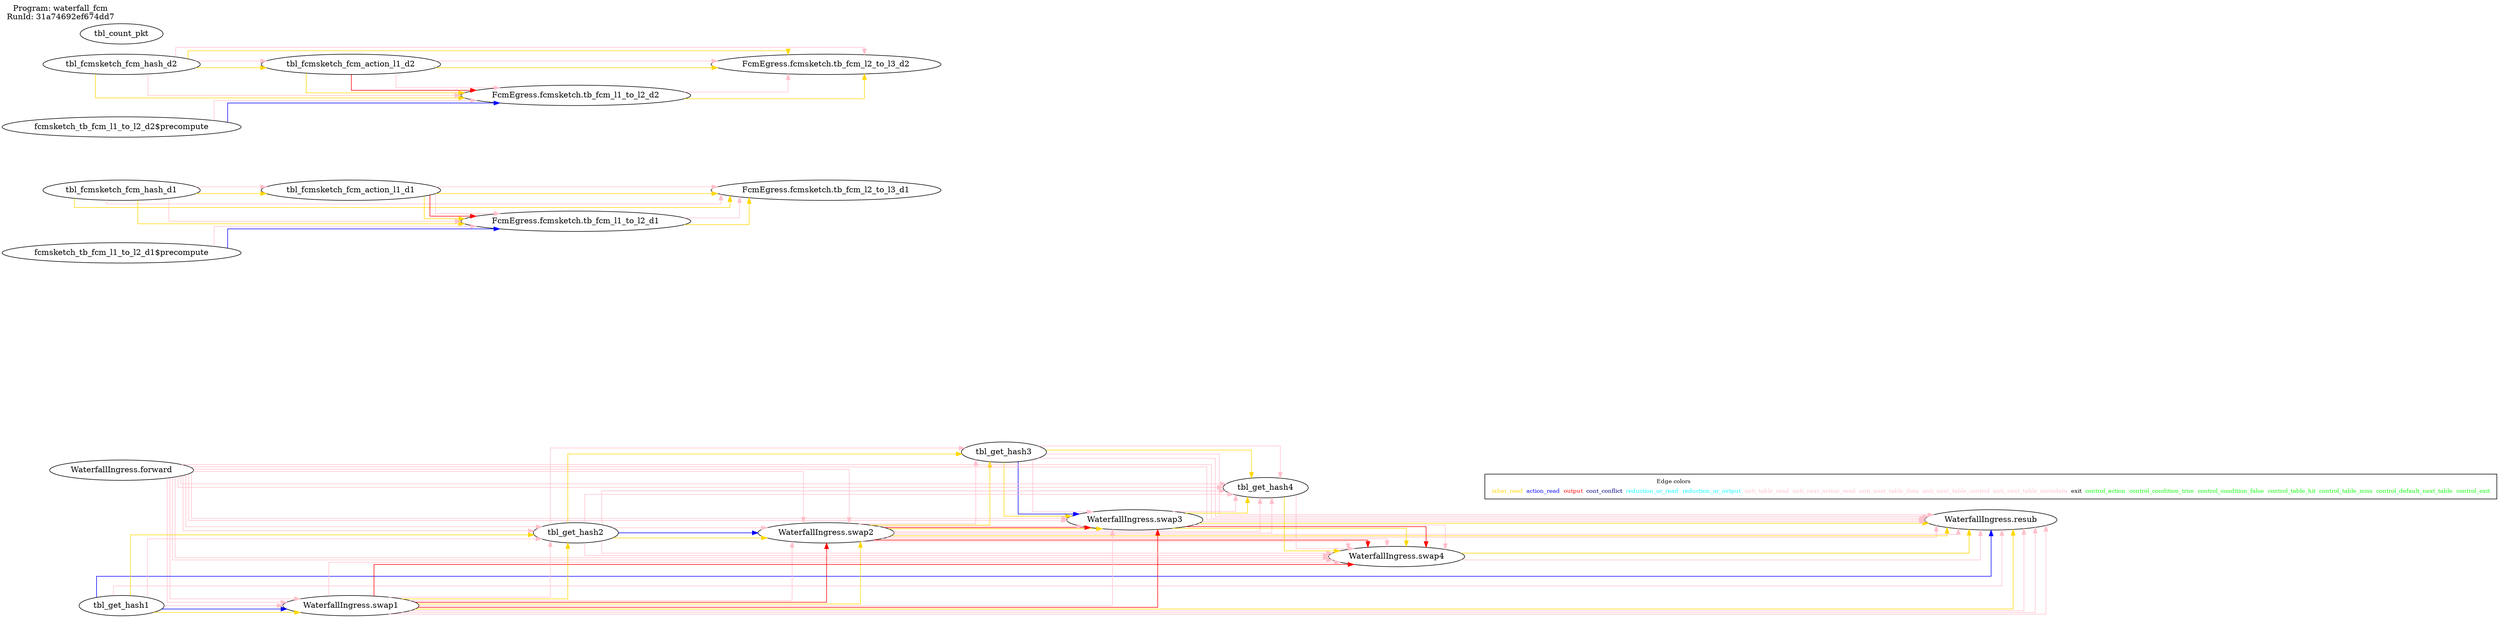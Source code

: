digraph table_deps {
  splines=ortho; rankdir=LR;
  label="Program: waterfall_fcm
RunId: 31a74692ef674dd7
";
  labelloc=t; labeljust=l;
  { "WaterfallIngress.swap2"; "FcmEgress.fcmsketch.tb_fcm_l2_to_l3_d1"; "FcmEgress.fcmsketch.tb_fcm_l2_to_l3_d2"; }
  { rank = same; "WaterfallIngress.resub"; }
  { rank = same; "WaterfallIngress.swap4"; }
  { rank = same; "tbl_get_hash4"; }
  { rank = same; "tbl_get_hash3"; }
  { rank = same; "WaterfallIngress.forward"; "tbl_get_hash1"; "tbl_count_pkt"; "tbl_fcmsketch_fcm_hash_d1"; "tbl_fcmsketch_fcm_hash_d2"; "fcmsketch_tb_fcm_l1_to_l2_d1$precompute"; "fcmsketch_tb_fcm_l1_to_l2_d2$precompute"; }
  { rank = same; "WaterfallIngress.swap1"; "tbl_fcmsketch_fcm_action_l1_d1"; "tbl_fcmsketch_fcm_action_l1_d2"; }
  { rank = same; "WaterfallIngress.swap3"; }
  { rank = same; "tbl_get_hash2"; "FcmEgress.fcmsketch.tb_fcm_l1_to_l2_d1"; "FcmEgress.fcmsketch.tb_fcm_l1_to_l2_d2"; }
   "WaterfallIngress.swap2" -> "WaterfallIngress.resub" [ label= "",color=pink ];
   "WaterfallIngress.swap2" -> "WaterfallIngress.swap4" [ label= "",color=pink ];
   "WaterfallIngress.swap2" -> "tbl_get_hash4" [ label= "",color=pink ];
   "tbl_get_hash3" -> "WaterfallIngress.resub" [ label= "",color=pink ];
   "WaterfallIngress.forward" -> "WaterfallIngress.resub" [ label= "",color=pink ];
   "WaterfallIngress.forward" -> "WaterfallIngress.swap1" [ label= "",color=pink ];
   "WaterfallIngress.forward" -> "WaterfallIngress.swap2" [ label= "",color=pink ];
   "WaterfallIngress.forward" -> "WaterfallIngress.swap3" [ label= "",color=pink ];
   "WaterfallIngress.forward" -> "WaterfallIngress.swap4" [ label= "",color=pink ];
   "WaterfallIngress.forward" -> "tbl_get_hash4" [ label= "",color=pink ];
   "WaterfallIngress.forward" -> "tbl_get_hash2" [ label= "",color=pink ];
   "tbl_get_hash2" -> "WaterfallIngress.swap4" [ label= "",color=pink ];
   "tbl_get_hash2" -> "tbl_get_hash4" [ label= "",color=pink ];
   "tbl_get_hash1" -> "WaterfallIngress.swap1" [ label= "",color=gold ];
   "tbl_get_hash1" -> "WaterfallIngress.swap1" [ label= "",color=blue ];
   "tbl_get_hash1" -> "tbl_get_hash2" [ label= "",color=gold ];
   "WaterfallIngress.swap1" -> "tbl_get_hash2" [ label= "",color=gold ];
   "WaterfallIngress.swap1" -> "WaterfallIngress.swap2" [ label= "",color=gold ];
   "tbl_get_hash2" -> "WaterfallIngress.swap2" [ label= "",color=gold ];
   "WaterfallIngress.swap1" -> "WaterfallIngress.swap2" [ label= "",color=red ];
   "tbl_get_hash2" -> "WaterfallIngress.swap2" [ label= "",color=blue ];
   "tbl_get_hash2" -> "tbl_get_hash3" [ label= "",color=gold ];
   "WaterfallIngress.swap2" -> "tbl_get_hash3" [ label= "",color=gold ];
   "WaterfallIngress.swap2" -> "WaterfallIngress.swap3" [ label= "",color=gold ];
   "tbl_get_hash3" -> "WaterfallIngress.swap3" [ label= "",color=gold ];
   "WaterfallIngress.swap1" -> "WaterfallIngress.swap3" [ label= "",color=red ];
   "WaterfallIngress.swap2" -> "WaterfallIngress.swap3" [ label= "",color=red ];
   "tbl_get_hash3" -> "WaterfallIngress.swap3" [ label= "",color=blue ];
   "tbl_get_hash3" -> "tbl_get_hash4" [ label= "",color=gold ];
   "WaterfallIngress.swap3" -> "tbl_get_hash4" [ label= "",color=gold ];
   "WaterfallIngress.swap3" -> "WaterfallIngress.swap4" [ label= "",color=gold ];
   "WaterfallIngress.swap1" -> "WaterfallIngress.swap4" [ label= "",color=red ];
   "WaterfallIngress.swap2" -> "WaterfallIngress.swap4" [ label= "",color=red ];
   "WaterfallIngress.swap3" -> "WaterfallIngress.swap4" [ label= "",color=red ];
   "tbl_get_hash4" -> "WaterfallIngress.swap4" [ label= "",color=gold ];
   "WaterfallIngress.swap1" -> "WaterfallIngress.resub" [ label= "",color=gold ];
   "WaterfallIngress.swap2" -> "WaterfallIngress.resub" [ label= "",color=gold ];
   "WaterfallIngress.swap3" -> "WaterfallIngress.resub" [ label= "",color=gold ];
   "WaterfallIngress.swap4" -> "WaterfallIngress.resub" [ label= "",color=gold ];
   "tbl_get_hash1" -> "WaterfallIngress.resub" [ label= "",color=blue ];
   "WaterfallIngress.swap1" -> "WaterfallIngress.resub" [ label= "",color=pink ];
   "WaterfallIngress.swap1" -> "WaterfallIngress.resub" [ label= "",color=pink ];
   "tbl_fcmsketch_fcm_hash_d1" -> "tbl_fcmsketch_fcm_action_l1_d1" [ label= "",color=gold ];
   "tbl_fcmsketch_fcm_hash_d2" -> "tbl_fcmsketch_fcm_action_l1_d2" [ label= "",color=gold ];
   "tbl_fcmsketch_fcm_action_l1_d1" -> "FcmEgress.fcmsketch.tb_fcm_l1_to_l2_d1" [ label= "",color=gold ];
   "tbl_fcmsketch_fcm_action_l1_d1" -> "FcmEgress.fcmsketch.tb_fcm_l1_to_l2_d1" [ label= "",color=red ];
   "fcmsketch_tb_fcm_l1_to_l2_d1$precompute" -> "FcmEgress.fcmsketch.tb_fcm_l1_to_l2_d1" [ label= "",color=blue ];
   "tbl_fcmsketch_fcm_hash_d1" -> "FcmEgress.fcmsketch.tb_fcm_l1_to_l2_d1" [ label= "",color=gold ];
   "tbl_fcmsketch_fcm_action_l1_d2" -> "FcmEgress.fcmsketch.tb_fcm_l1_to_l2_d2" [ label= "",color=gold ];
   "tbl_fcmsketch_fcm_action_l1_d2" -> "FcmEgress.fcmsketch.tb_fcm_l1_to_l2_d2" [ label= "",color=red ];
   "fcmsketch_tb_fcm_l1_to_l2_d2$precompute" -> "FcmEgress.fcmsketch.tb_fcm_l1_to_l2_d2" [ label= "",color=blue ];
   "tbl_fcmsketch_fcm_hash_d2" -> "FcmEgress.fcmsketch.tb_fcm_l1_to_l2_d2" [ label= "",color=gold ];
   "FcmEgress.fcmsketch.tb_fcm_l1_to_l2_d1" -> "FcmEgress.fcmsketch.tb_fcm_l2_to_l3_d1" [ label= "",color=gold ];
   "tbl_fcmsketch_fcm_action_l1_d1" -> "FcmEgress.fcmsketch.tb_fcm_l2_to_l3_d1" [ label= "",color=gold ];
   "tbl_fcmsketch_fcm_hash_d1" -> "FcmEgress.fcmsketch.tb_fcm_l2_to_l3_d1" [ label= "",color=gold ];
   "FcmEgress.fcmsketch.tb_fcm_l1_to_l2_d2" -> "FcmEgress.fcmsketch.tb_fcm_l2_to_l3_d2" [ label= "",color=gold ];
   "tbl_fcmsketch_fcm_action_l1_d2" -> "FcmEgress.fcmsketch.tb_fcm_l2_to_l3_d2" [ label= "",color=gold ];
   "tbl_fcmsketch_fcm_hash_d2" -> "FcmEgress.fcmsketch.tb_fcm_l2_to_l3_d2" [ label= "",color=gold ];
   "WaterfallIngress.swap4" -> "WaterfallIngress.resub" [ label= "",color=pink ];
   "tbl_get_hash4" -> "WaterfallIngress.swap4" [ label= "",color=pink ];
   "WaterfallIngress.swap3" -> "tbl_get_hash4" [ label= "",color=pink ];
   "WaterfallIngress.swap3" -> "WaterfallIngress.swap4" [ label= "",color=pink ];
   "WaterfallIngress.swap3" -> "WaterfallIngress.resub" [ label= "",color=pink ];
   "tbl_get_hash3" -> "WaterfallIngress.resub" [ label= "",color=pink ];
   "tbl_get_hash3" -> "WaterfallIngress.swap3" [ label= "",color=pink ];
   "tbl_get_hash3" -> "tbl_get_hash4" [ label= "",color=pink ];
   "WaterfallIngress.swap2" -> "WaterfallIngress.resub" [ label= "",color=pink ];
   "WaterfallIngress.swap2" -> "WaterfallIngress.swap4" [ label= "",color=pink ];
   "WaterfallIngress.swap2" -> "tbl_get_hash4" [ label= "",color=pink ];
   "WaterfallIngress.swap2" -> "tbl_get_hash3" [ label= "",color=pink ];
   "WaterfallIngress.swap2" -> "WaterfallIngress.swap3" [ label= "",color=pink ];
   "tbl_get_hash2" -> "WaterfallIngress.swap4" [ label= "",color=pink ];
   "tbl_get_hash2" -> "tbl_get_hash4" [ label= "",color=pink ];
   "tbl_get_hash2" -> "WaterfallIngress.swap2" [ label= "",color=pink ];
   "tbl_get_hash2" -> "tbl_get_hash3" [ label= "",color=pink ];
   "FcmEgress.fcmsketch.tb_fcm_l1_to_l2_d1" -> "FcmEgress.fcmsketch.tb_fcm_l2_to_l3_d1" [ label= "",color=pink ];
   "FcmEgress.fcmsketch.tb_fcm_l1_to_l2_d2" -> "FcmEgress.fcmsketch.tb_fcm_l2_to_l3_d2" [ label= "",color=pink ];
   "WaterfallIngress.swap1" -> "tbl_get_hash2" [ label= "",color=pink ];
   "WaterfallIngress.swap1" -> "WaterfallIngress.swap2" [ label= "",color=pink ];
   "WaterfallIngress.swap1" -> "WaterfallIngress.swap3" [ label= "",color=pink ];
   "WaterfallIngress.swap1" -> "WaterfallIngress.swap4" [ label= "",color=pink ];
   "WaterfallIngress.swap1" -> "WaterfallIngress.resub" [ label= "",color=pink ];
   "tbl_fcmsketch_fcm_action_l1_d1" -> "FcmEgress.fcmsketch.tb_fcm_l1_to_l2_d1" [ label= "",color=pink ];
   "tbl_fcmsketch_fcm_action_l1_d1" -> "FcmEgress.fcmsketch.tb_fcm_l2_to_l3_d1" [ label= "",color=pink ];
   "tbl_fcmsketch_fcm_action_l1_d2" -> "FcmEgress.fcmsketch.tb_fcm_l1_to_l2_d2" [ label= "",color=pink ];
   "tbl_fcmsketch_fcm_action_l1_d2" -> "FcmEgress.fcmsketch.tb_fcm_l2_to_l3_d2" [ label= "",color=pink ];
   "WaterfallIngress.forward" -> "WaterfallIngress.resub" [ label= "",color=pink ];
   "WaterfallIngress.forward" -> "WaterfallIngress.swap1" [ label= "",color=pink ];
   "WaterfallIngress.forward" -> "WaterfallIngress.swap2" [ label= "",color=pink ];
   "WaterfallIngress.forward" -> "WaterfallIngress.swap3" [ label= "",color=pink ];
   "WaterfallIngress.forward" -> "WaterfallIngress.swap4" [ label= "",color=pink ];
   "WaterfallIngress.forward" -> "tbl_get_hash4" [ label= "",color=pink ];
   "WaterfallIngress.forward" -> "tbl_get_hash2" [ label= "",color=pink ];
   "tbl_get_hash1" -> "WaterfallIngress.swap1" [ label= "",color=pink ];
   "tbl_get_hash1" -> "tbl_get_hash2" [ label= "",color=pink ];
   "tbl_get_hash1" -> "WaterfallIngress.resub" [ label= "",color=pink ];
   "tbl_fcmsketch_fcm_hash_d1" -> "tbl_fcmsketch_fcm_action_l1_d1" [ label= "",color=pink ];
   "tbl_fcmsketch_fcm_hash_d1" -> "FcmEgress.fcmsketch.tb_fcm_l1_to_l2_d1" [ label= "",color=pink ];
   "tbl_fcmsketch_fcm_hash_d1" -> "FcmEgress.fcmsketch.tb_fcm_l2_to_l3_d1" [ label= "",color=pink ];
   "tbl_fcmsketch_fcm_hash_d2" -> "tbl_fcmsketch_fcm_action_l1_d2" [ label= "",color=pink ];
   "tbl_fcmsketch_fcm_hash_d2" -> "FcmEgress.fcmsketch.tb_fcm_l1_to_l2_d2" [ label= "",color=pink ];
   "tbl_fcmsketch_fcm_hash_d2" -> "FcmEgress.fcmsketch.tb_fcm_l2_to_l3_d2" [ label= "",color=pink ];
   "fcmsketch_tb_fcm_l1_to_l2_d1$precompute" -> "FcmEgress.fcmsketch.tb_fcm_l1_to_l2_d1" [ label= "",color=pink ];
   "fcmsketch_tb_fcm_l1_to_l2_d2$precompute" -> "FcmEgress.fcmsketch.tb_fcm_l1_to_l2_d2" [ label= "",color=pink ];
  { rank=max;
    subgraph cluster_legend { node [ shape=record; fontsize=10];
      empty [label=<<table border="0" cellborder="0"><tr><td colspan="8">Edge colors</td></tr><tr><td><font color="gold">ixbar_read</font></td><td><font color="blue">action_read</font></td><td><font color="red">output</font></td><td><font color="navy">cont_conflict</font></td><td><font color="cyan">reduction_or_read</font></td><td><font color="cyan">reduction_or_output</font></td><td><font color="pink">anti_table_read</font></td><td><font color="pink">anti_next_action_read</font></td><td><font color="pink">anti_next_table_data</font></td><td><font color="pink">anti_next_table_control</font></td><td><font color="pink">anti_next_table_metadata</font></td><td><font color="black">exit</font></td><td><font color="green">control_action</font></td><td><font color="green">control_condition_true</font></td><td><font color="green">control_condition_false</font></td><td><font color="green">control_table_hit</font></td><td><font color="green">control_table_miss</font></td><td><font color="green">control_default_next_table</font></td><td><font color="green">control_exit</font></td></tr></table>>;]
    }
  }
}

